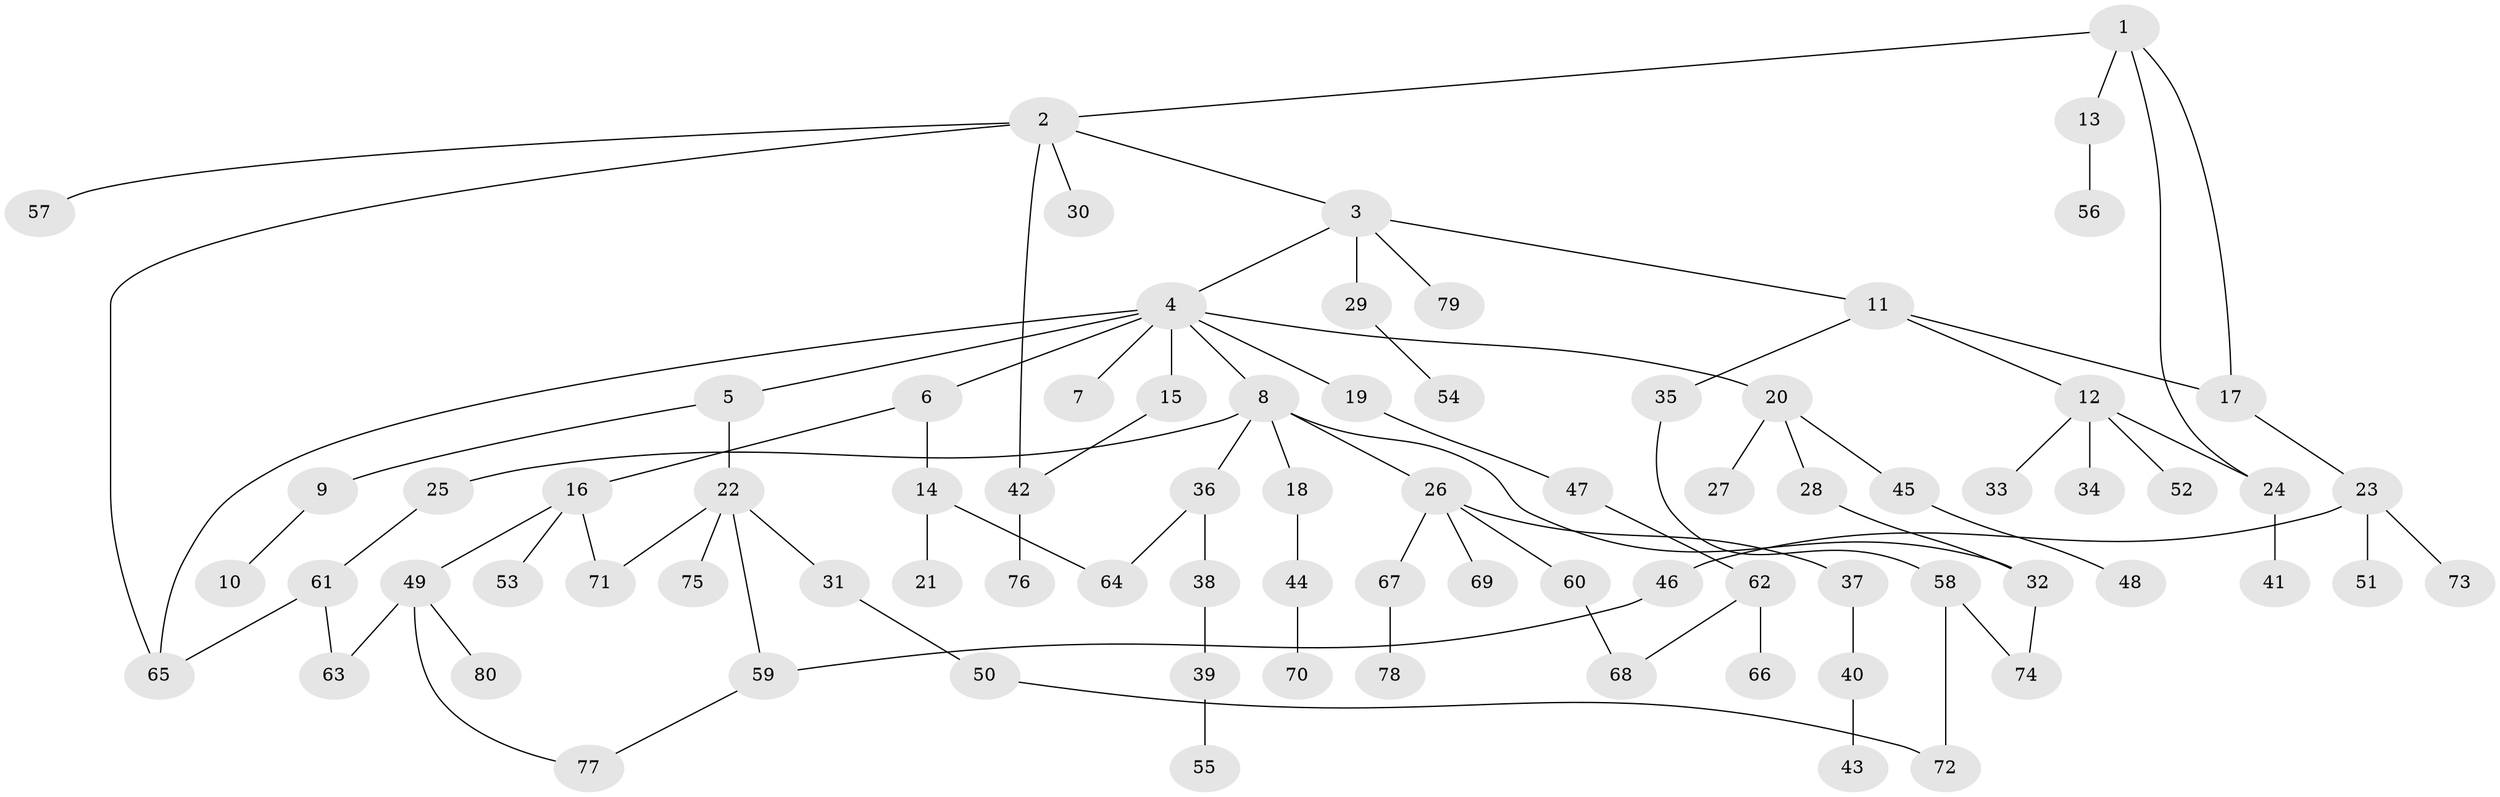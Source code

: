 // coarse degree distribution, {5: 0.038461538461538464, 9: 0.038461538461538464, 3: 0.19230769230769232, 4: 0.07692307692307693, 1: 0.38461538461538464, 6: 0.038461538461538464, 2: 0.23076923076923078}
// Generated by graph-tools (version 1.1) at 2025/23/03/03/25 07:23:31]
// undirected, 80 vertices, 93 edges
graph export_dot {
graph [start="1"]
  node [color=gray90,style=filled];
  1;
  2;
  3;
  4;
  5;
  6;
  7;
  8;
  9;
  10;
  11;
  12;
  13;
  14;
  15;
  16;
  17;
  18;
  19;
  20;
  21;
  22;
  23;
  24;
  25;
  26;
  27;
  28;
  29;
  30;
  31;
  32;
  33;
  34;
  35;
  36;
  37;
  38;
  39;
  40;
  41;
  42;
  43;
  44;
  45;
  46;
  47;
  48;
  49;
  50;
  51;
  52;
  53;
  54;
  55;
  56;
  57;
  58;
  59;
  60;
  61;
  62;
  63;
  64;
  65;
  66;
  67;
  68;
  69;
  70;
  71;
  72;
  73;
  74;
  75;
  76;
  77;
  78;
  79;
  80;
  1 -- 2;
  1 -- 13;
  1 -- 17;
  1 -- 24;
  2 -- 3;
  2 -- 30;
  2 -- 42;
  2 -- 57;
  2 -- 65;
  3 -- 4;
  3 -- 11;
  3 -- 29;
  3 -- 79;
  4 -- 5;
  4 -- 6;
  4 -- 7;
  4 -- 8;
  4 -- 15;
  4 -- 19;
  4 -- 20;
  4 -- 65;
  5 -- 9;
  5 -- 22;
  6 -- 14;
  6 -- 16;
  8 -- 18;
  8 -- 25;
  8 -- 26;
  8 -- 36;
  8 -- 32;
  9 -- 10;
  11 -- 12;
  11 -- 35;
  11 -- 17;
  12 -- 33;
  12 -- 34;
  12 -- 52;
  12 -- 24;
  13 -- 56;
  14 -- 21;
  14 -- 64;
  15 -- 42;
  16 -- 49;
  16 -- 53;
  16 -- 71;
  17 -- 23;
  18 -- 44;
  19 -- 47;
  20 -- 27;
  20 -- 28;
  20 -- 45;
  22 -- 31;
  22 -- 71;
  22 -- 75;
  22 -- 59;
  23 -- 46;
  23 -- 51;
  23 -- 73;
  24 -- 41;
  25 -- 61;
  26 -- 37;
  26 -- 60;
  26 -- 67;
  26 -- 69;
  28 -- 32;
  29 -- 54;
  31 -- 50;
  32 -- 74;
  35 -- 58;
  36 -- 38;
  36 -- 64;
  37 -- 40;
  38 -- 39;
  39 -- 55;
  40 -- 43;
  42 -- 76;
  44 -- 70;
  45 -- 48;
  46 -- 59;
  47 -- 62;
  49 -- 77;
  49 -- 80;
  49 -- 63;
  50 -- 72;
  58 -- 72;
  58 -- 74;
  59 -- 77;
  60 -- 68;
  61 -- 63;
  61 -- 65;
  62 -- 66;
  62 -- 68;
  67 -- 78;
}
